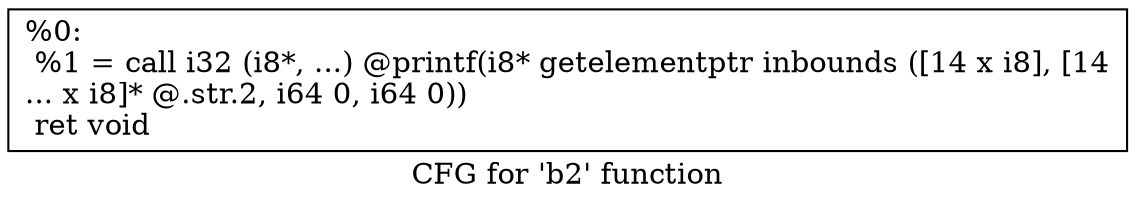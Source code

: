 digraph "CFG for 'b2' function" {
	label="CFG for 'b2' function";

	Node0x1598e00 [shape=record,label="{%0:\l  %1 = call i32 (i8*, ...) @printf(i8* getelementptr inbounds ([14 x i8], [14\l... x i8]* @.str.2, i64 0, i64 0))\l  ret void\l}"];
}
